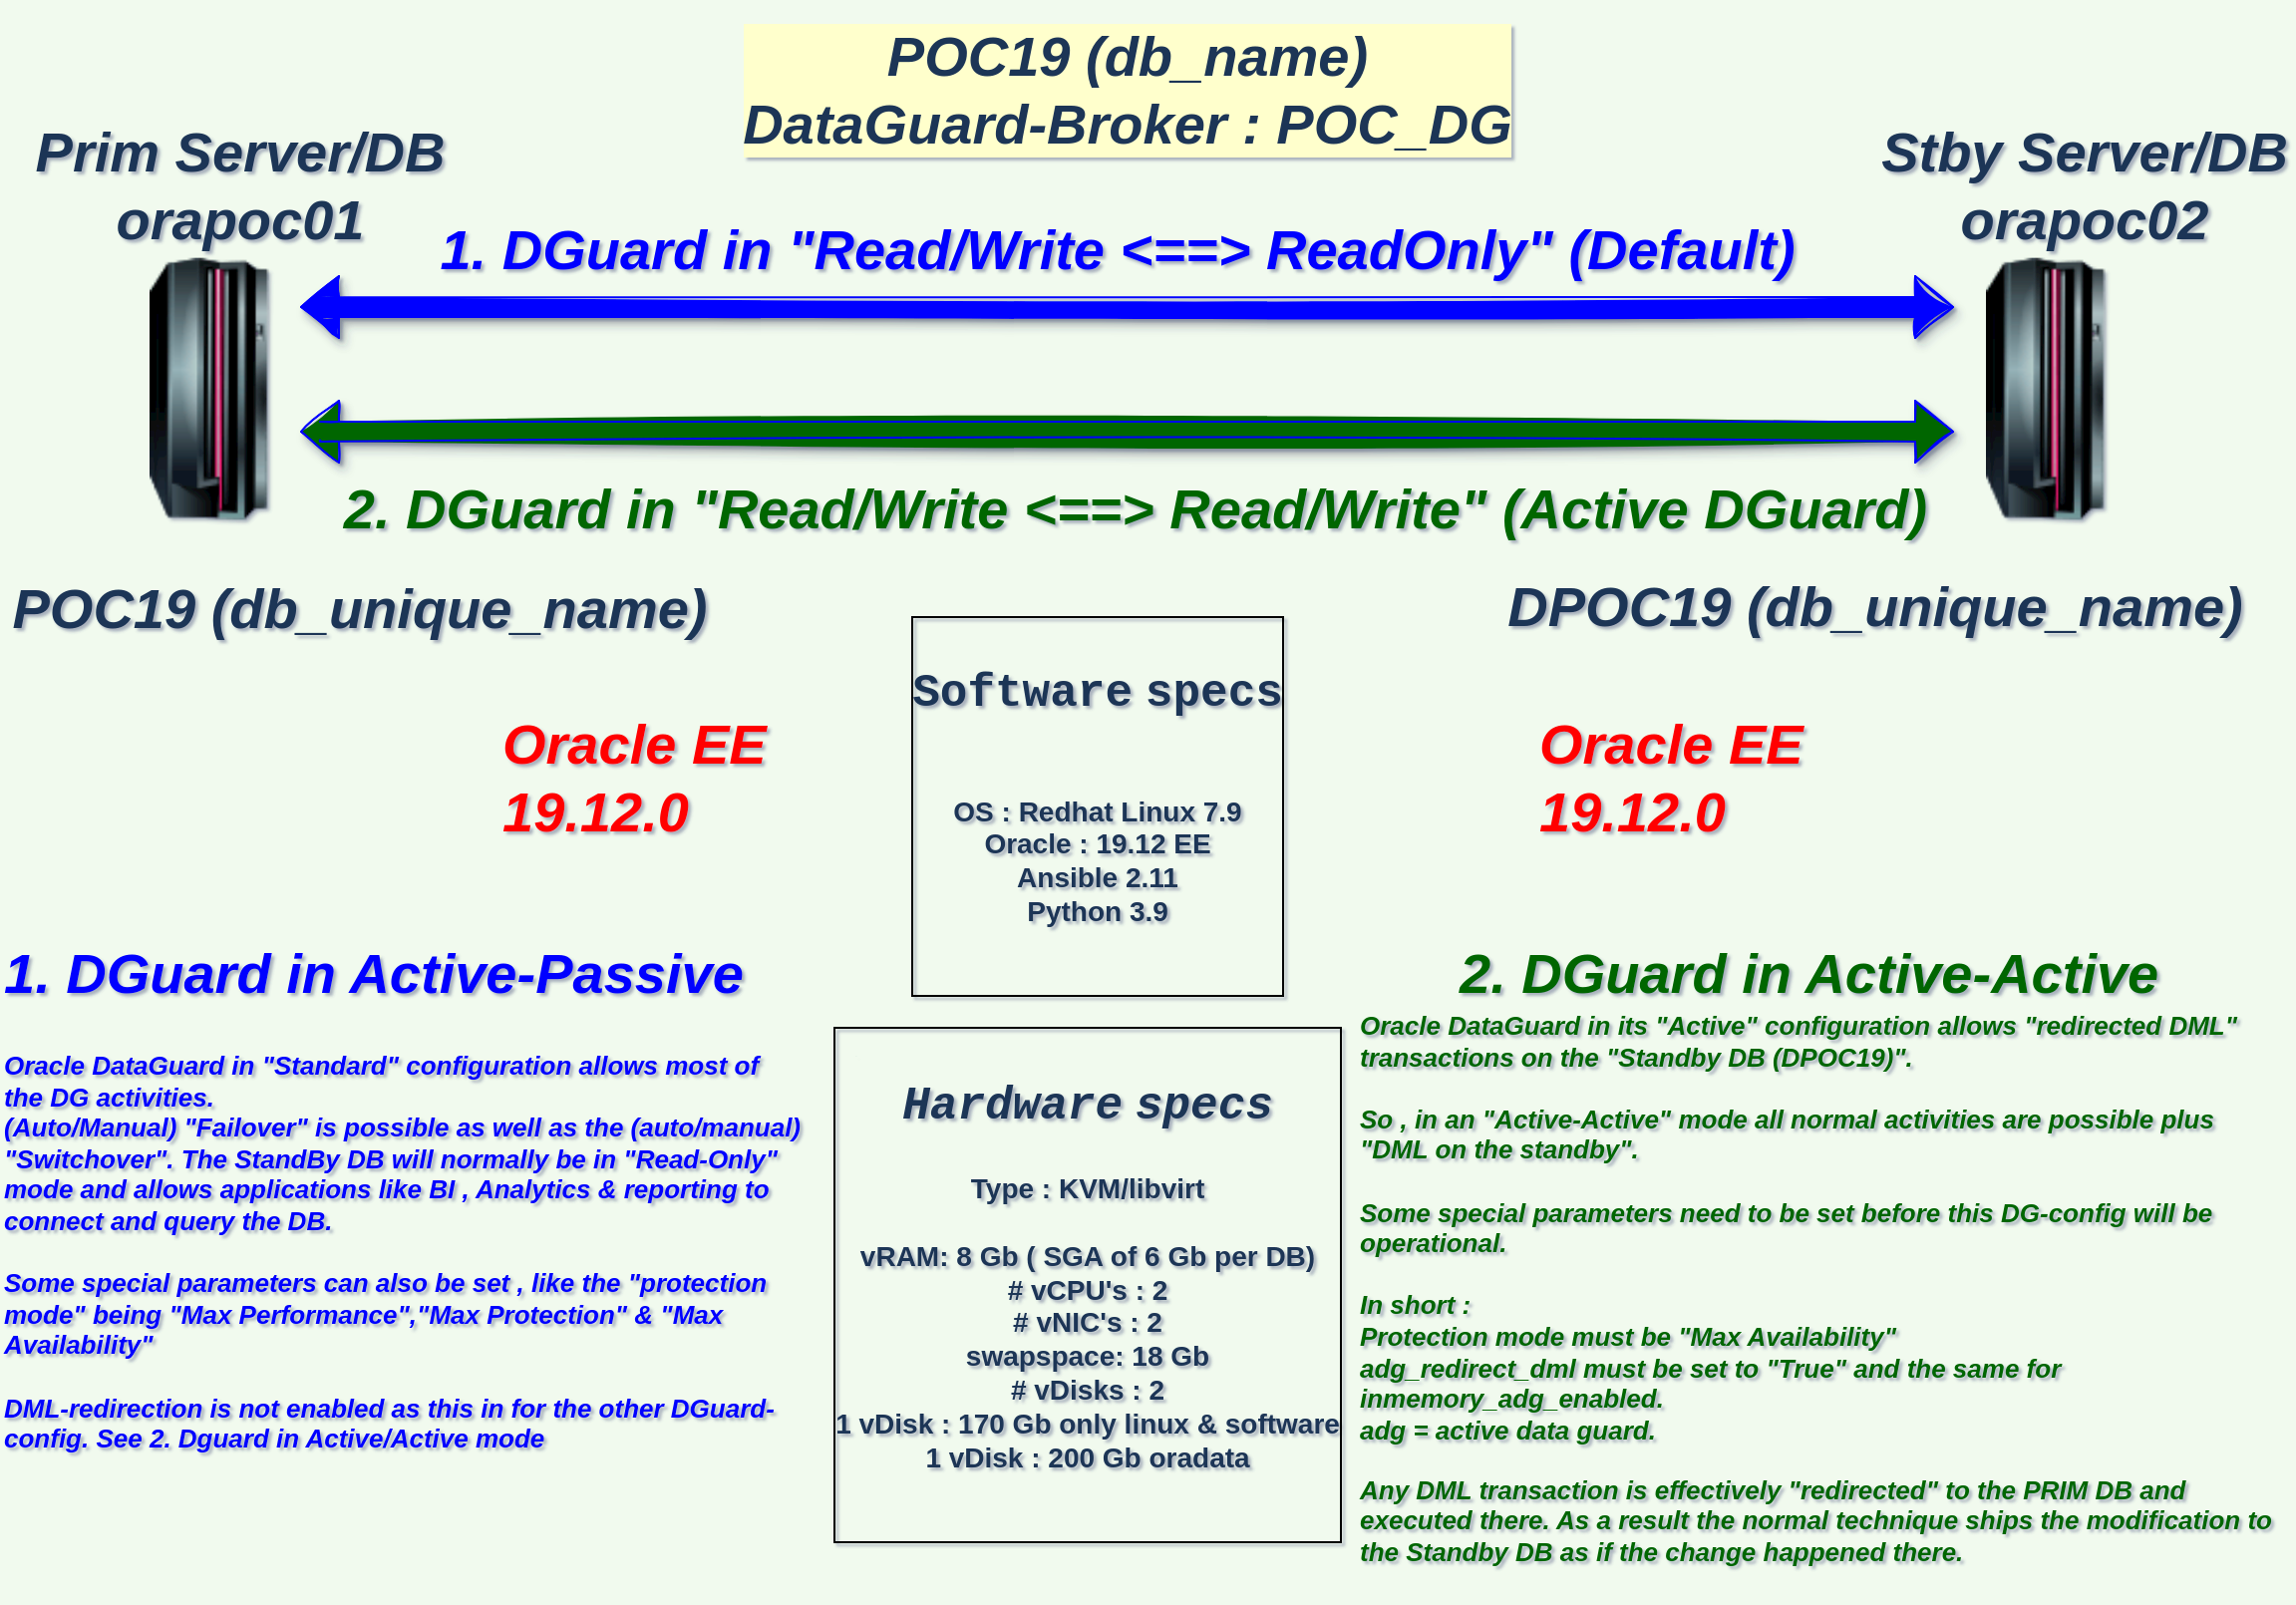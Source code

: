 <mxfile version="14.9.3" type="github">
  <diagram name="Page-1" id="55a83fd1-7818-8e21-69c5-c3457e3827bb">
    <mxGraphModel dx="1662" dy="885" grid="1" gridSize="10" guides="1" tooltips="1" connect="0" arrows="1" fold="1" page="1" pageScale="1" pageWidth="1169" pageHeight="827" background="#F1FAEE" math="0" shadow="1">
      <root>
        <mxCell id="0" />
        <mxCell id="1" parent="0" />
        <mxCell id="eqkKP_CpMsjsfQWl-JKb-6" value="" style="image;html=1;image=img/lib/clip_art/computers/Mainframe_128x128.png;labelBackgroundColor=#F1FAEE;fillColor=#A8DADC;strokeColor=#457B9D;fontColor=#1D3557;sketch=1;rounded=1;" parent="1" vertex="1">
          <mxGeometry x="95" y="135" width="60" height="140" as="geometry" />
        </mxCell>
        <mxCell id="eqkKP_CpMsjsfQWl-JKb-8" value="" style="image;html=1;image=img/lib/clip_art/computers/Mainframe_128x128.png;verticalAlign=top;labelBackgroundColor=#F1FAEE;fillColor=#A8DADC;strokeColor=#457B9D;fontColor=#1D3557;autosize=1;collapsible=0;metaEdit=1;resizeWidth=1;resizeHeight=1;snapToPoint=1;fixDash=1;comic=1;backgroundOutline=1;sketch=1;rounded=1;" parent="1" vertex="1">
          <mxGeometry x="1016" y="130" width="60" height="150" as="geometry" />
        </mxCell>
        <mxCell id="eqkKP_CpMsjsfQWl-JKb-9" value="&lt;div&gt;&lt;i&gt;&lt;font style=&quot;font-size: 28px&quot;&gt;&lt;b&gt;POC19 (db_name)&lt;br&gt;&lt;/b&gt;&lt;/font&gt;&lt;/i&gt;&lt;/div&gt;&lt;div&gt;&lt;i&gt;&lt;font style=&quot;font-size: 28px&quot;&gt;&lt;b&gt;DataGuard-Broker : POC_DG&lt;br&gt;&lt;/b&gt;&lt;/font&gt;&lt;/i&gt;&lt;/div&gt;" style="text;html=1;resizable=0;autosize=1;align=center;verticalAlign=middle;points=[];fillColor=none;strokeColor=none;fontColor=#1D3557;labelBackgroundColor=#FFFFCC;sketch=1;rounded=1;" parent="1" vertex="1">
          <mxGeometry x="384.5" y="30" width="400" height="50" as="geometry" />
        </mxCell>
        <mxCell id="eqkKP_CpMsjsfQWl-JKb-10" value="&lt;i&gt;&lt;font style=&quot;font-size: 28px&quot;&gt;&lt;b&gt;POC19 (db_unique_name)&lt;/b&gt;&lt;/font&gt;&lt;/i&gt;" style="text;html=1;resizable=0;autosize=1;align=center;verticalAlign=middle;points=[];fillColor=none;strokeColor=none;fontColor=#1D3557;sketch=1;rounded=1;" parent="1" vertex="1">
          <mxGeometry x="20" y="300" width="360" height="30" as="geometry" />
        </mxCell>
        <mxCell id="eqkKP_CpMsjsfQWl-JKb-13" value="&lt;div&gt;&lt;i&gt;&lt;font style=&quot;font-size: 28px&quot;&gt;&lt;b&gt;Prim Server/DB&lt;br&gt;&lt;/b&gt;&lt;/font&gt;&lt;/i&gt;&lt;/div&gt;&lt;div&gt;&lt;i&gt;&lt;font style=&quot;font-size: 28px&quot;&gt;&lt;b&gt;orapoc01&lt;/b&gt;&lt;/font&gt;&lt;/i&gt;&lt;/div&gt;" style="text;html=1;resizable=0;autosize=1;align=center;verticalAlign=middle;points=[];fillColor=none;strokeColor=none;spacing=-13;spacingTop=-5;fontColor=#1D3557;sketch=1;rounded=1;" parent="1" vertex="1">
          <mxGeometry x="30" y="80" width="220" height="50" as="geometry" />
        </mxCell>
        <mxCell id="eqkKP_CpMsjsfQWl-JKb-15" value="&lt;i&gt;&lt;font style=&quot;font-size: 28px&quot;&gt;&lt;b&gt;DPOC19 (db_unique_name)&lt;/b&gt;&lt;/font&gt;&lt;/i&gt;" style="text;html=1;resizable=0;autosize=1;align=center;verticalAlign=middle;points=[];fillColor=none;strokeColor=none;fontColor=#1D3557;sketch=1;rounded=1;" parent="1" vertex="1">
          <mxGeometry x="770" y="299" width="380" height="30" as="geometry" />
        </mxCell>
        <mxCell id="eqkKP_CpMsjsfQWl-JKb-16" value="&lt;div style=&quot;font-size: 14px&quot;&gt;&lt;h1&gt;&lt;font style=&quot;font-size: 14px&quot; face=&quot;Courier New&quot;&gt;&lt;span style=&quot;font-size: 14px&quot;&gt;&lt;/span&gt;&lt;/font&gt;&lt;font style=&quot;font-size: 23px&quot;&gt;&lt;span&gt;&lt;font face=&quot;Courier New&quot;&gt;Software&lt;/font&gt; &lt;font style=&quot;font-size: 23px&quot; face=&quot;Courier New&quot;&gt;specs&lt;/font&gt;&lt;br&gt;&lt;/span&gt;&lt;/font&gt;&lt;/h1&gt;&lt;/div&gt;&lt;div style=&quot;font-size: 14px&quot;&gt;&lt;br&gt;&lt;font style=&quot;font-size: 14px&quot;&gt;&lt;span style=&quot;font-size: 14px&quot;&gt;&lt;font style=&quot;font-size: 14px&quot;&gt;&lt;span style=&quot;font-size: 14px&quot;&gt;OS : Redhat Linux 7.9&lt;/span&gt;&lt;/font&gt;&lt;/span&gt;&lt;/font&gt;&lt;/div&gt;&lt;div style=&quot;font-size: 14px&quot;&gt;&lt;font style=&quot;font-size: 14px&quot;&gt;&lt;span style=&quot;font-size: 14px&quot;&gt;Oracle : 19.12 EE&lt;br&gt;&lt;/span&gt;&lt;/font&gt;&lt;/div&gt;&lt;div style=&quot;font-size: 14px&quot;&gt;&lt;font style=&quot;font-size: 14px&quot;&gt;&lt;span style=&quot;font-size: 14px&quot;&gt;Ansible 2.11&lt;/span&gt;&lt;/font&gt;&lt;/div&gt;&lt;div style=&quot;font-size: 14px&quot;&gt;&lt;font style=&quot;font-size: 14px&quot;&gt;&lt;span style=&quot;font-size: 14px&quot;&gt;Python 3.9&lt;/span&gt;&lt;/font&gt;&lt;/div&gt;&lt;div style=&quot;font-size: 14px&quot;&gt;&lt;font style=&quot;font-size: 14px&quot;&gt;&lt;span style=&quot;font-size: 14px&quot;&gt;&lt;br style=&quot;font-size: 14px&quot;&gt;&lt;/span&gt;&lt;/font&gt;&lt;/div&gt;&lt;div style=&quot;font-size: 14px&quot;&gt;&lt;font style=&quot;font-size: 14px&quot;&gt;&lt;span style=&quot;font-size: 14px&quot;&gt;&lt;br style=&quot;font-size: 14px&quot;&gt;&lt;/span&gt;&lt;/font&gt;&lt;/div&gt;" style="text;html=1;resizable=1;autosize=1;align=center;verticalAlign=middle;points=[];fontSize=14;fontStyle=1;labelBorderColor=#000000;spacingTop=0;spacingLeft=0;spacingBottom=0;spacingRight=0;fillColor=#A8DADC;strokeWidth=0;fontColor=#1D3557;sketch=1;rounded=1;" parent="1" vertex="1">
          <mxGeometry x="470" y="322" width="200" height="184" as="geometry" />
        </mxCell>
        <mxCell id="eqkKP_CpMsjsfQWl-JKb-18" value="&lt;div style=&quot;font-size: 14px&quot;&gt;&lt;font style=&quot;font-size: 14px&quot;&gt;&lt;span style=&quot;font-size: 14px&quot;&gt;&lt;/span&gt;&lt;/font&gt;&lt;h1&gt;&lt;font style=&quot;font-size: 23px&quot;&gt;&lt;span&gt;&lt;i&gt;&lt;font style=&quot;font-size: 23px&quot; face=&quot;Courier New&quot;&gt;Hardware&lt;/font&gt;&lt;/i&gt; &lt;i&gt;&lt;font style=&quot;font-size: 23px&quot; face=&quot;Courier New&quot;&gt;specs&lt;/font&gt;&lt;/i&gt;&lt;br&gt;&lt;/span&gt;&lt;/font&gt;&lt;/h1&gt;&lt;/div&gt;&lt;div style=&quot;font-size: 14px&quot;&gt;&lt;font style=&quot;font-size: 14px&quot;&gt;&lt;span style=&quot;font-size: 14px&quot;&gt;Type : KVM/libvirt&lt;br style=&quot;font-size: 14px&quot;&gt;&lt;/span&gt;&lt;/font&gt;&lt;/div&gt;&lt;div style=&quot;font-size: 14px&quot;&gt;&lt;font style=&quot;font-size: 14px&quot;&gt;&lt;span style=&quot;font-size: 14px&quot;&gt;&lt;br&gt;&lt;/span&gt;&lt;/font&gt;&lt;/div&gt;&lt;div style=&quot;font-size: 14px&quot;&gt;&lt;font style=&quot;font-size: 14px&quot;&gt;&lt;span style=&quot;font-size: 14px&quot;&gt;vRAM: 8 Gb ( SGA of 6 Gb per DB)&lt;/span&gt;&lt;/font&gt;&lt;/div&gt;&lt;div style=&quot;font-size: 14px&quot;&gt;&lt;font style=&quot;font-size: 14px&quot;&gt;&lt;span style=&quot;font-size: 14px&quot;&gt;# vCPU&#39;s : 2 &lt;br style=&quot;font-size: 14px&quot;&gt;&lt;/span&gt;&lt;/font&gt;&lt;/div&gt;&lt;div style=&quot;font-size: 14px&quot;&gt;&lt;font style=&quot;font-size: 14px&quot;&gt;&lt;span style=&quot;font-size: 14px&quot;&gt;# vNIC&#39;s : 2&lt;/span&gt;&lt;/font&gt;&lt;/div&gt;&lt;div style=&quot;font-size: 14px&quot;&gt;&lt;font style=&quot;font-size: 14px&quot;&gt;&lt;span style=&quot;font-size: 14px&quot;&gt;swapspace: 18 Gb&lt;/span&gt;&lt;/font&gt;&lt;/div&gt;&lt;div style=&quot;font-size: 14px&quot;&gt;&lt;font style=&quot;font-size: 14px&quot;&gt;&lt;span style=&quot;font-size: 14px&quot;&gt;# vDisks : 2&lt;/span&gt;&lt;/font&gt;&lt;/div&gt;&lt;div style=&quot;font-size: 14px&quot;&gt;&lt;font style=&quot;font-size: 14px&quot;&gt;&lt;span style=&quot;font-size: 14px&quot;&gt;1 vDisk : 170 Gb only linux &amp;amp; software&lt;/span&gt;&lt;/font&gt;&lt;/div&gt;&lt;div style=&quot;font-size: 14px&quot;&gt;&lt;font style=&quot;font-size: 14px&quot;&gt;&lt;span style=&quot;font-size: 14px&quot;&gt;1 vDisk : 200 Gb oradata&lt;br style=&quot;font-size: 14px&quot;&gt;&lt;/span&gt;&lt;/font&gt;&lt;/div&gt;&lt;div style=&quot;font-size: 14px&quot;&gt;&lt;font style=&quot;font-size: 14px&quot;&gt;&lt;span style=&quot;font-size: 14px&quot;&gt;&lt;br style=&quot;font-size: 14px&quot;&gt;&lt;br&gt;&lt;/span&gt;&lt;/font&gt;&lt;/div&gt;" style="text;html=1;resizable=1;autosize=1;align=center;verticalAlign=middle;points=[];fontSize=14;fontStyle=1;labelBorderColor=#000000;spacingTop=0;spacingLeft=2;spacingBottom=2;spacingRight=2;fillColor=#A8DADC;strokeWidth=0;fontColor=#1D3557;sketch=1;rounded=1;" parent="1" vertex="1">
          <mxGeometry x="440" y="530" width="250" height="250" as="geometry" />
        </mxCell>
        <mxCell id="Vr78el9g581zdgaqEghk-1" value="" style="shape=image;imageAspect=0;aspect=fixed;verticalLabelPosition=bottom;verticalAlign=top;image=https://encrypted-tbn0.gstatic.com/images?q=tbn:ANd9GcR4Au2oyudwdEIT94wczkcbLpBxuvVUI2JXrm-cNSRRXYwc92XT4T4OE9gX1z1593e1oGM&amp;usqp=CAU;fillColor=#A8DADC;strokeColor=#457B9D;fontColor=#1D3557;sketch=1;rounded=1;" parent="1" vertex="1">
          <mxGeometry x="170" y="340" width="91" height="125.3" as="geometry" />
        </mxCell>
        <mxCell id="Vr78el9g581zdgaqEghk-3" value="" style="shape=image;imageAspect=0;aspect=fixed;verticalLabelPosition=bottom;verticalAlign=top;image=https://encrypted-tbn0.gstatic.com/images?q=tbn:ANd9GcR4Au2oyudwdEIT94wczkcbLpBxuvVUI2JXrm-cNSRRXYwc92XT4T4OE9gX1z1593e1oGM&amp;usqp=CAU;fillColor=#A8DADC;strokeColor=#457B9D;fontColor=#1D3557;sketch=1;rounded=1;" parent="1" vertex="1">
          <mxGeometry x="940" y="340" width="91" height="125.3" as="geometry" />
        </mxCell>
        <mxCell id="Vr78el9g581zdgaqEghk-5" value="&lt;div&gt;&lt;i&gt;&lt;font style=&quot;font-size: 28px&quot;&gt;&lt;b&gt;Stby Server/DB&lt;br&gt;&lt;/b&gt;&lt;/font&gt;&lt;/i&gt;&lt;/div&gt;&lt;div&gt;&lt;i&gt;&lt;font style=&quot;font-size: 28px&quot;&gt;&lt;b&gt;orapoc02&lt;/b&gt;&lt;/font&gt;&lt;/i&gt;&lt;/div&gt;" style="text;html=1;resizable=0;autosize=1;align=center;verticalAlign=middle;points=[];fillColor=none;strokeColor=none;spacing=-13;spacingTop=-5;fontColor=#1D3557;sketch=1;rounded=1;" parent="1" vertex="1">
          <mxGeometry x="970" y="95" width="190" height="20" as="geometry" />
        </mxCell>
        <mxCell id="Vr78el9g581zdgaqEghk-11" value="" style="endArrow=classic;startArrow=block;html=1;startFill=1;shape=flexArrow;snapToPoint=1;fixDash=1;comic=1;backgroundOutline=1;metaEdit=1;labelBorderColor=#1A1A1A;fontStyle=0;shadow=1;disableMultiStroke=1;disableMultiStrokeFill=1;orthogonal=0;orthogonalLoop=0;ignoreEdge=0;flowAnimation=1;fillStyle=solid;fontColor=#0000FF;strokeColor=#0000FF;fillColor=#0000FF;sketch=1;curved=1;" parent="1" edge="1">
          <mxGeometry width="50" height="50" relative="1" as="geometry">
            <mxPoint x="170.5" y="164" as="sourcePoint" />
            <mxPoint x="1000" y="164" as="targetPoint" />
            <Array as="points">
              <mxPoint x="170.5" y="164" />
              <mxPoint x="180.5" y="164" />
            </Array>
          </mxGeometry>
        </mxCell>
        <mxCell id="Vr78el9g581zdgaqEghk-13" value="&lt;div&gt;&lt;font&gt;&lt;i&gt;&lt;font style=&quot;font-size: 28px&quot;&gt;&lt;b&gt;&lt;font&gt;&lt;i&gt;&lt;font style=&quot;font-size: 28px&quot;&gt;&lt;b&gt;1. DGuard &lt;/b&gt;&lt;/font&gt;&lt;/i&gt;&lt;/font&gt;in &quot;Read/Write &amp;lt;==&amp;gt; ReadOnly&quot; (Default)&lt;br&gt;&lt;/b&gt;&lt;/font&gt;&lt;/i&gt;&lt;/font&gt;&lt;/div&gt;" style="text;html=1;resizable=0;autosize=1;align=center;verticalAlign=middle;points=[];fillColor=none;strokeColor=none;fontColor=#0000FF;sketch=1;rounded=1;" parent="1" vertex="1">
          <mxGeometry x="230" y="120" width="700" height="30" as="geometry" />
        </mxCell>
        <mxCell id="Vr78el9g581zdgaqEghk-14" value="" style="endArrow=classic;startArrow=block;html=1;startFill=1;shape=flexArrow;snapToPoint=1;fixDash=1;comic=1;backgroundOutline=1;metaEdit=1;labelBorderColor=#1A1A1A;fontStyle=0;shadow=1;disableMultiStroke=1;disableMultiStrokeFill=1;orthogonal=0;orthogonalLoop=0;ignoreEdge=1;flowAnimation=1;fillStyle=solid;fontColor=#0000FF;strokeColor=#0000FF;noJump=1;fillColor=#006600;sketch=1;curved=1;" parent="1" edge="1">
          <mxGeometry width="50" height="50" relative="1" as="geometry">
            <mxPoint x="170.5" y="226.5" as="sourcePoint" />
            <mxPoint x="1000" y="226.5" as="targetPoint" />
            <Array as="points">
              <mxPoint x="170.5" y="226.5" />
              <mxPoint x="180.5" y="226.5" />
            </Array>
          </mxGeometry>
        </mxCell>
        <mxCell id="Vr78el9g581zdgaqEghk-15" value="&lt;div&gt;&lt;font&gt;&lt;i&gt;&lt;font style=&quot;font-size: 28px&quot;&gt;&lt;b&gt;2. DGuard in &quot;Read/Write &amp;lt;==&amp;gt; Read/Write&quot; (Active DGuard)&lt;br&gt;&lt;/b&gt;&lt;/font&gt;&lt;/i&gt;&lt;/font&gt;&lt;/div&gt;" style="text;html=1;resizable=0;autosize=1;align=center;verticalAlign=middle;points=[];fillColor=none;strokeColor=none;fontColor=#006600;sketch=1;rounded=1;" parent="1" vertex="1">
          <mxGeometry x="184" y="250" width="810" height="30" as="geometry" />
        </mxCell>
        <mxCell id="Vr78el9g581zdgaqEghk-18" value="&lt;font&gt;&lt;i&gt;&lt;font style=&quot;font-size: 28px&quot;&gt;&lt;b&gt;1. DGuard in Active-Passive&lt;br&gt;&lt;/b&gt;&lt;/font&gt;&lt;/i&gt;&lt;/font&gt;" style="text;whiteSpace=wrap;html=1;rotation=0;fontColor=#0000FF;sketch=1;rounded=1;" parent="1" vertex="1">
          <mxGeometry x="20" y="475" width="380" height="31" as="geometry" />
        </mxCell>
        <mxCell id="Vr78el9g581zdgaqEghk-22" value="&lt;div style=&quot;font-size: 13px&quot;&gt;&lt;font style=&quot;font-size: 13px&quot;&gt;&lt;i&gt;&lt;b&gt;Oracle DataGuard in &quot;Standard&quot; configuration allows most of the DG activities.&lt;/b&gt;&lt;/i&gt;&lt;/font&gt;&lt;/div&gt;&lt;div style=&quot;font-size: 13px&quot;&gt;&lt;font style=&quot;font-size: 13px&quot;&gt;&lt;i&gt;&lt;b&gt;(Auto/Manual) &quot;Failover&quot; is possible as well as the (auto/manual) &quot;Switchover&quot;. The StandBy DB will normally be in &quot;Read-Only&quot; mode and allows applications like BI , Analytics &amp;amp; reporting to connect and query the DB.&lt;/b&gt;&lt;/i&gt;&lt;/font&gt;&lt;/div&gt;&lt;div style=&quot;font-size: 13px&quot;&gt;&lt;font style=&quot;font-size: 13px&quot;&gt;&lt;i&gt;&lt;b&gt;&lt;br&gt;&lt;/b&gt;&lt;/i&gt;&lt;/font&gt;&lt;/div&gt;&lt;div style=&quot;font-size: 13px&quot;&gt;&lt;font style=&quot;font-size: 13px&quot;&gt;&lt;i&gt;&lt;b&gt;Some special parameters can also be set , like the &quot;protection mode&quot; being &quot;Max Performance&quot;,&quot;Max Protection&quot; &amp;amp; &quot;Max Availability&quot;&lt;/b&gt;&lt;/i&gt;&lt;/font&gt;&lt;/div&gt;&lt;div style=&quot;font-size: 13px&quot;&gt;&lt;font style=&quot;font-size: 13px&quot;&gt;&lt;i&gt;&lt;b&gt;&lt;br&gt;&lt;/b&gt;&lt;/i&gt;&lt;/font&gt;&lt;/div&gt;&lt;div style=&quot;font-size: 13px&quot;&gt;&lt;font style=&quot;font-size: 13px&quot;&gt;&lt;i&gt;&lt;b&gt;DML-redirection is not enabled as this in for the other DGuard-config. See 2. Dguard in Active/Active mode&lt;br&gt;&lt;/b&gt;&lt;/i&gt;&lt;/font&gt;&lt;/div&gt;" style="text;whiteSpace=wrap;html=1;fontColor=#0000FF;sketch=1;rounded=1;" parent="1" vertex="1">
          <mxGeometry x="20" y="530" width="402.5" height="280" as="geometry" />
        </mxCell>
        <mxCell id="Vr78el9g581zdgaqEghk-23" value="&lt;font&gt;&lt;i&gt;&lt;font style=&quot;font-size: 28px&quot;&gt;&lt;b&gt;2. DGuard in Active-Active&lt;br&gt;&lt;/b&gt;&lt;/font&gt;&lt;/i&gt;&lt;/font&gt;" style="text;whiteSpace=wrap;html=1;rotation=0;fontColor=#006600;sketch=1;rounded=1;" parent="1" vertex="1">
          <mxGeometry x="750" y="475" width="380" height="31" as="geometry" />
        </mxCell>
        <mxCell id="Vr78el9g581zdgaqEghk-24" value="&lt;div style=&quot;font-size: 13px&quot;&gt;&lt;font style=&quot;font-size: 13px&quot;&gt;&lt;i&gt;&lt;b&gt;Oracle DataGuard in its &quot;Active&quot; configuration allows &quot;redirected DML&quot; transactions on the &quot;Standby DB (DPOC19)&quot;.&lt;br&gt;&lt;/b&gt;&lt;/i&gt;&lt;/font&gt;&lt;/div&gt;&lt;div style=&quot;font-size: 13px&quot;&gt;&lt;font style=&quot;font-size: 13px&quot;&gt;&lt;i&gt;&lt;b&gt;&lt;br&gt;&lt;/b&gt;&lt;/i&gt;&lt;/font&gt;&lt;/div&gt;&lt;div style=&quot;font-size: 13px&quot;&gt;&lt;font style=&quot;font-size: 13px&quot;&gt;&lt;i&gt;&lt;b&gt;So , in an &quot;Active-Active&quot; mode all normal activities are possible plus &quot;DML on the standby&quot;.&lt;br&gt;&lt;/b&gt;&lt;/i&gt;&lt;/font&gt;&lt;/div&gt;&lt;div style=&quot;font-size: 13px&quot;&gt;&lt;font style=&quot;font-size: 13px&quot;&gt;&lt;i&gt;&lt;b&gt;&lt;br&gt;&lt;/b&gt;&lt;/i&gt;&lt;/font&gt;&lt;/div&gt;&lt;div style=&quot;font-size: 13px&quot;&gt;&lt;font style=&quot;font-size: 13px&quot;&gt;&lt;i&gt;&lt;b&gt;Some special parameters need to be set before this DG-config will be operational.&lt;/b&gt;&lt;/i&gt;&lt;/font&gt;&lt;/div&gt;&lt;div style=&quot;font-size: 13px&quot;&gt;&lt;font style=&quot;font-size: 13px&quot;&gt;&lt;i&gt;&lt;b&gt;&lt;br&gt;&lt;/b&gt;&lt;/i&gt;&lt;/font&gt;&lt;/div&gt;&lt;div style=&quot;font-size: 13px&quot;&gt;&lt;font style=&quot;font-size: 13px&quot;&gt;&lt;i&gt;&lt;b&gt;In short :&lt;/b&gt;&lt;/i&gt;&lt;/font&gt;&lt;/div&gt;&lt;div style=&quot;font-size: 13px&quot;&gt;&lt;font style=&quot;font-size: 13px&quot;&gt;&lt;i&gt;&lt;b&gt;Protection mode must be &quot;Max Availability&quot;&lt;/b&gt;&lt;/i&gt;&lt;/font&gt;&lt;/div&gt;&lt;div style=&quot;font-size: 13px&quot;&gt;&lt;font style=&quot;font-size: 13px&quot;&gt;&lt;i&gt;&lt;b&gt;adg_redirect_dml must be set to &quot;True&quot; and the same for inmemory_adg_enabled.&lt;/b&gt;&lt;/i&gt;&lt;/font&gt;&lt;/div&gt;&lt;div style=&quot;font-size: 13px&quot;&gt;&lt;font style=&quot;font-size: 13px&quot;&gt;&lt;i&gt;&lt;b&gt;adg = active data guard.&lt;br&gt;&lt;/b&gt;&lt;/i&gt;&lt;/font&gt;&lt;/div&gt;&lt;br&gt;&lt;div style=&quot;font-size: 13px&quot;&gt;&lt;font style=&quot;font-size: 13px&quot;&gt;&lt;i&gt;&lt;b&gt;Any DML transaction is effectively &quot;redirected&quot; to the PRIM DB and executed there. As a result the normal technique ships the modification to the Standby DB as if the change happened there.&lt;br&gt;&lt;/b&gt;&lt;/i&gt;&lt;/font&gt;&lt;/div&gt;" style="text;whiteSpace=wrap;html=1;fontColor=#006600;sketch=1;rounded=1;" parent="1" vertex="1">
          <mxGeometry x="700" y="510" width="460" height="250" as="geometry" />
        </mxCell>
        <mxCell id="Vr78el9g581zdgaqEghk-25" value="&lt;font&gt;&lt;i&gt;&lt;font style=&quot;font-size: 28px&quot;&gt;&lt;b&gt;Oracle EE 19.12.0&lt;/b&gt;&lt;/font&gt;&lt;/i&gt;&lt;/font&gt;" style="text;whiteSpace=wrap;html=1;fontColor=#FF0000;sketch=1;rounded=1;" parent="1" vertex="1">
          <mxGeometry x="270" y="360" width="140" height="40" as="geometry" />
        </mxCell>
        <mxCell id="Vr78el9g581zdgaqEghk-27" value="&lt;font&gt;&lt;i&gt;&lt;font style=&quot;font-size: 28px&quot;&gt;&lt;b&gt;Oracle EE 19.12.0&lt;/b&gt;&lt;/font&gt;&lt;/i&gt;&lt;/font&gt;" style="text;whiteSpace=wrap;html=1;fontColor=#FF0000;sketch=1;rounded=1;" parent="1" vertex="1">
          <mxGeometry x="790" y="360" width="140" height="40" as="geometry" />
        </mxCell>
        <mxCell id="Vr78el9g581zdgaqEghk-30" value="" style="shape=image;imageAspect=0;aspect=fixed;verticalLabelPosition=bottom;verticalAlign=top;fontColor=#1D3557;strokeColor=#457B9D;fillColor=#A8DADC;image=https://cdn.app.compendium.com/uploads/user/e7c690e8-6ff9-102a-ac6d-e4aebca50425/f2e3e7b6-c53b-4457-85e9-49625315791a/File/5c729bc0a7d2362c1019e654ceb32083/olvm.png;" parent="1" vertex="1">
          <mxGeometry x="60" y="10.96" width="160" height="58.46" as="geometry" />
        </mxCell>
        <mxCell id="Vr78el9g581zdgaqEghk-31" value="" style="shape=image;imageAspect=0;aspect=fixed;verticalLabelPosition=bottom;verticalAlign=top;fontColor=#1D3557;strokeColor=#457B9D;fillColor=#A8DADC;image=https://cdn.app.compendium.com/uploads/user/e7c690e8-6ff9-102a-ac6d-e4aebca50425/f2e3e7b6-c53b-4457-85e9-49625315791a/File/5c729bc0a7d2362c1019e654ceb32083/olvm.png;" parent="1" vertex="1">
          <mxGeometry x="980" y="10.96" width="160" height="58.46" as="geometry" />
        </mxCell>
      </root>
    </mxGraphModel>
  </diagram>
</mxfile>
